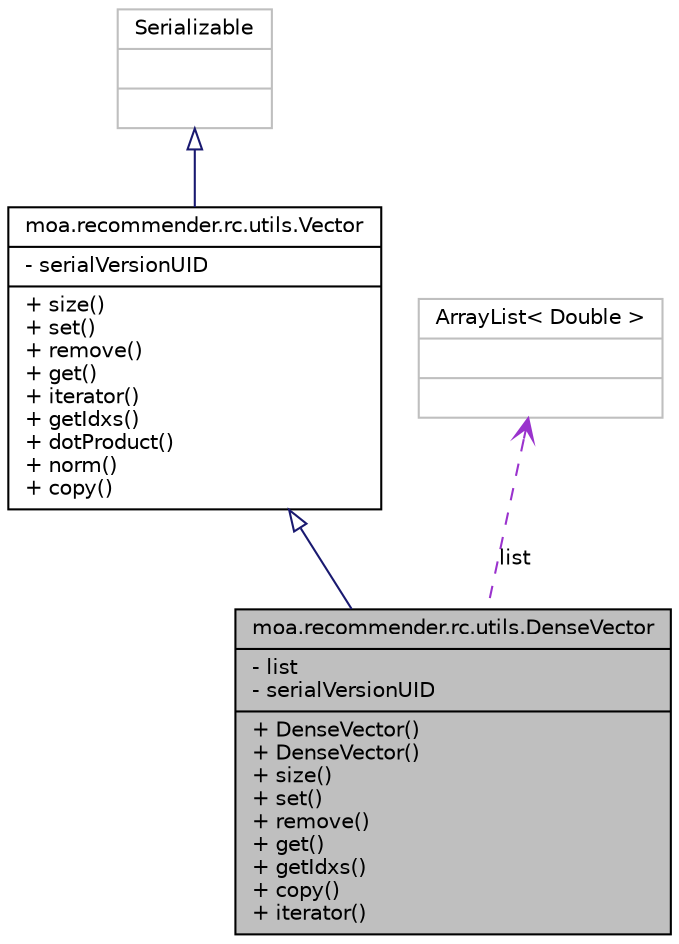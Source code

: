 digraph G
{
  edge [fontname="Helvetica",fontsize="10",labelfontname="Helvetica",labelfontsize="10"];
  node [fontname="Helvetica",fontsize="10",shape=record];
  Node1 [label="{moa.recommender.rc.utils.DenseVector\n|- list\l- serialVersionUID\l|+ DenseVector()\l+ DenseVector()\l+ size()\l+ set()\l+ remove()\l+ get()\l+ getIdxs()\l+ copy()\l+ iterator()\l}",height=0.2,width=0.4,color="black", fillcolor="grey75", style="filled" fontcolor="black"];
  Node2 -> Node1 [dir=back,color="midnightblue",fontsize="10",style="solid",arrowtail="empty",fontname="Helvetica"];
  Node2 [label="{moa.recommender.rc.utils.Vector\n|- serialVersionUID\l|+ size()\l+ set()\l+ remove()\l+ get()\l+ iterator()\l+ getIdxs()\l+ dotProduct()\l+ norm()\l+ copy()\l}",height=0.2,width=0.4,color="black", fillcolor="white", style="filled",URL="$classmoa_1_1recommender_1_1rc_1_1utils_1_1Vector.html"];
  Node3 -> Node2 [dir=back,color="midnightblue",fontsize="10",style="solid",arrowtail="empty",fontname="Helvetica"];
  Node3 [label="{Serializable\n||}",height=0.2,width=0.4,color="grey75", fillcolor="white", style="filled"];
  Node4 -> Node1 [dir=back,color="darkorchid3",fontsize="10",style="dashed",label="list",arrowtail="open",fontname="Helvetica"];
  Node4 [label="{ArrayList\< Double \>\n||}",height=0.2,width=0.4,color="grey75", fillcolor="white", style="filled"];
}
